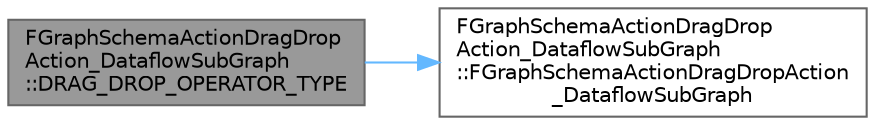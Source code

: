 digraph "FGraphSchemaActionDragDropAction_DataflowSubGraph::DRAG_DROP_OPERATOR_TYPE"
{
 // INTERACTIVE_SVG=YES
 // LATEX_PDF_SIZE
  bgcolor="transparent";
  edge [fontname=Helvetica,fontsize=10,labelfontname=Helvetica,labelfontsize=10];
  node [fontname=Helvetica,fontsize=10,shape=box,height=0.2,width=0.4];
  rankdir="LR";
  Node1 [id="Node000001",label="FGraphSchemaActionDragDrop\lAction_DataflowSubGraph\l::DRAG_DROP_OPERATOR_TYPE",height=0.2,width=0.4,color="gray40", fillcolor="grey60", style="filled", fontcolor="black",tooltip=" "];
  Node1 -> Node2 [id="edge1_Node000001_Node000002",color="steelblue1",style="solid",tooltip=" "];
  Node2 [id="Node000002",label="FGraphSchemaActionDragDrop\lAction_DataflowSubGraph\l::FGraphSchemaActionDragDropAction\l_DataflowSubGraph",height=0.2,width=0.4,color="grey40", fillcolor="white", style="filled",URL="$d1/d7a/structFGraphSchemaActionDragDropAction__DataflowSubGraph.html#a9b6ec73f5f3847abb4780f7d31743dcd",tooltip=" "];
}
